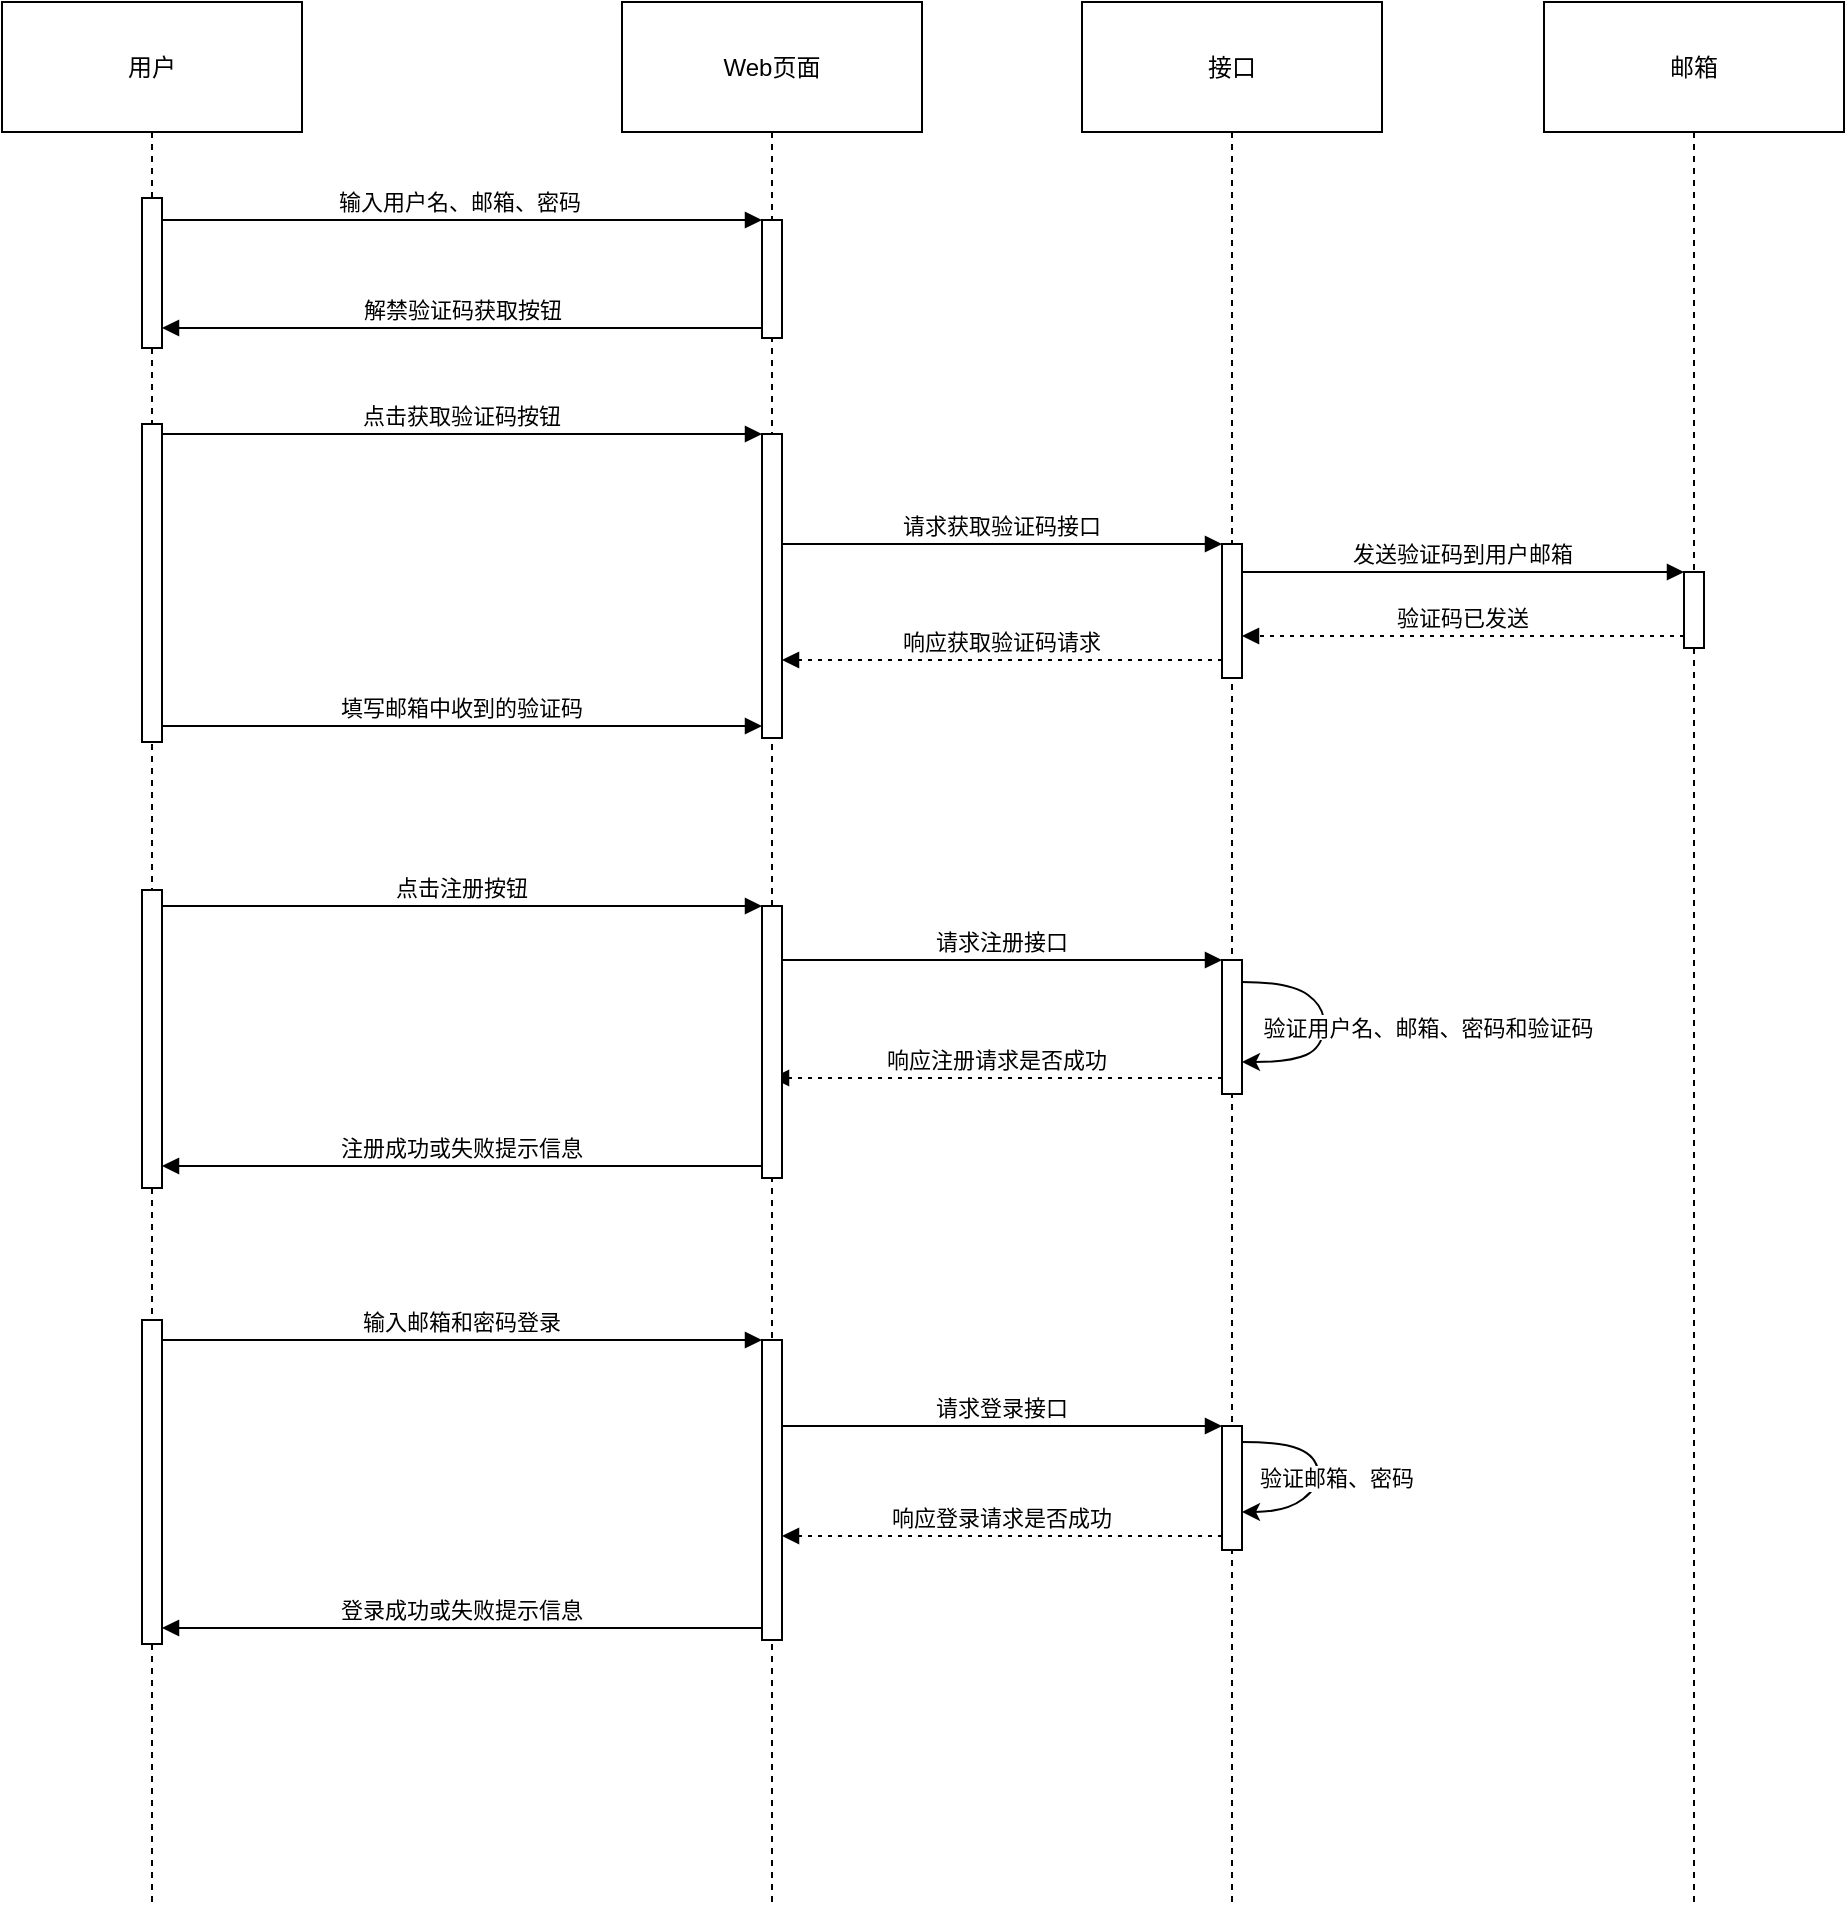 <mxfile version="21.1.8" type="github">
  <diagram name="第 1 页" id="jZNX5kpsP2SJUZDUzBKi">
    <mxGraphModel dx="794" dy="439" grid="0" gridSize="10" guides="1" tooltips="1" connect="1" arrows="1" fold="1" page="0" pageScale="1" pageWidth="827" pageHeight="1169" math="0" shadow="0">
      <root>
        <mxCell id="0" />
        <mxCell id="1" parent="0" />
        <mxCell id="2" value="用户" style="shape=umlLifeline;perimeter=lifelinePerimeter;whiteSpace=wrap;container=1;dropTarget=0;collapsible=0;recursiveResize=0;outlineConnect=0;portConstraint=eastwest;newEdgeStyle={&quot;edgeStyle&quot;:&quot;elbowEdgeStyle&quot;,&quot;elbow&quot;:&quot;vertical&quot;,&quot;curved&quot;:0,&quot;rounded&quot;:0};size=65;" parent="1" vertex="1">
          <mxGeometry width="150" height="950" as="geometry" />
        </mxCell>
        <mxCell id="ub4hBcnoPOrEJWTRBlQn-25" value="" style="html=1;points=[];perimeter=orthogonalPerimeter;outlineConnect=0;targetShapes=umlLifeline;portConstraint=eastwest;newEdgeStyle={&quot;edgeStyle&quot;:&quot;elbowEdgeStyle&quot;,&quot;elbow&quot;:&quot;vertical&quot;,&quot;curved&quot;:0,&quot;rounded&quot;:0};" vertex="1" parent="2">
          <mxGeometry x="70" y="98" width="10" height="75" as="geometry" />
        </mxCell>
        <mxCell id="ub4hBcnoPOrEJWTRBlQn-27" value="" style="html=1;points=[];perimeter=orthogonalPerimeter;outlineConnect=0;targetShapes=umlLifeline;portConstraint=eastwest;newEdgeStyle={&quot;edgeStyle&quot;:&quot;elbowEdgeStyle&quot;,&quot;elbow&quot;:&quot;vertical&quot;,&quot;curved&quot;:0,&quot;rounded&quot;:0};" vertex="1" parent="2">
          <mxGeometry x="70" y="211" width="10" height="159" as="geometry" />
        </mxCell>
        <mxCell id="ub4hBcnoPOrEJWTRBlQn-32" value="" style="html=1;points=[];perimeter=orthogonalPerimeter;outlineConnect=0;targetShapes=umlLifeline;portConstraint=eastwest;newEdgeStyle={&quot;edgeStyle&quot;:&quot;elbowEdgeStyle&quot;,&quot;elbow&quot;:&quot;vertical&quot;,&quot;curved&quot;:0,&quot;rounded&quot;:0};" vertex="1" parent="2">
          <mxGeometry x="70" y="444" width="10" height="149" as="geometry" />
        </mxCell>
        <mxCell id="ub4hBcnoPOrEJWTRBlQn-39" value="" style="html=1;points=[];perimeter=orthogonalPerimeter;outlineConnect=0;targetShapes=umlLifeline;portConstraint=eastwest;newEdgeStyle={&quot;edgeStyle&quot;:&quot;elbowEdgeStyle&quot;,&quot;elbow&quot;:&quot;vertical&quot;,&quot;curved&quot;:0,&quot;rounded&quot;:0};" vertex="1" parent="2">
          <mxGeometry x="70" y="659" width="10" height="162" as="geometry" />
        </mxCell>
        <mxCell id="3" value="Web页面" style="shape=umlLifeline;perimeter=lifelinePerimeter;whiteSpace=wrap;container=1;dropTarget=0;collapsible=0;recursiveResize=0;outlineConnect=0;portConstraint=eastwest;newEdgeStyle={&quot;edgeStyle&quot;:&quot;elbowEdgeStyle&quot;,&quot;elbow&quot;:&quot;vertical&quot;,&quot;curved&quot;:0,&quot;rounded&quot;:0};size=65;" parent="1" vertex="1">
          <mxGeometry x="310" width="150" height="950" as="geometry" />
        </mxCell>
        <mxCell id="ub4hBcnoPOrEJWTRBlQn-26" value="" style="html=1;points=[];perimeter=orthogonalPerimeter;outlineConnect=0;targetShapes=umlLifeline;portConstraint=eastwest;newEdgeStyle={&quot;edgeStyle&quot;:&quot;elbowEdgeStyle&quot;,&quot;elbow&quot;:&quot;vertical&quot;,&quot;curved&quot;:0,&quot;rounded&quot;:0};" vertex="1" parent="3">
          <mxGeometry x="70" y="109" width="10" height="59" as="geometry" />
        </mxCell>
        <mxCell id="ub4hBcnoPOrEJWTRBlQn-28" value="" style="html=1;points=[];perimeter=orthogonalPerimeter;outlineConnect=0;targetShapes=umlLifeline;portConstraint=eastwest;newEdgeStyle={&quot;edgeStyle&quot;:&quot;elbowEdgeStyle&quot;,&quot;elbow&quot;:&quot;vertical&quot;,&quot;curved&quot;:0,&quot;rounded&quot;:0};" vertex="1" parent="3">
          <mxGeometry x="70" y="216" width="10" height="152" as="geometry" />
        </mxCell>
        <mxCell id="ub4hBcnoPOrEJWTRBlQn-40" value="" style="html=1;points=[];perimeter=orthogonalPerimeter;outlineConnect=0;targetShapes=umlLifeline;portConstraint=eastwest;newEdgeStyle={&quot;edgeStyle&quot;:&quot;elbowEdgeStyle&quot;,&quot;elbow&quot;:&quot;vertical&quot;,&quot;curved&quot;:0,&quot;rounded&quot;:0};" vertex="1" parent="3">
          <mxGeometry x="70" y="669" width="10" height="150" as="geometry" />
        </mxCell>
        <mxCell id="4" value="接口" style="shape=umlLifeline;perimeter=lifelinePerimeter;whiteSpace=wrap;container=1;dropTarget=0;collapsible=0;recursiveResize=0;outlineConnect=0;portConstraint=eastwest;newEdgeStyle={&quot;edgeStyle&quot;:&quot;elbowEdgeStyle&quot;,&quot;elbow&quot;:&quot;vertical&quot;,&quot;curved&quot;:0,&quot;rounded&quot;:0};size=65;" parent="1" vertex="1">
          <mxGeometry x="540" width="150" height="950" as="geometry" />
        </mxCell>
        <mxCell id="ub4hBcnoPOrEJWTRBlQn-29" value="" style="html=1;points=[];perimeter=orthogonalPerimeter;outlineConnect=0;targetShapes=umlLifeline;portConstraint=eastwest;newEdgeStyle={&quot;edgeStyle&quot;:&quot;elbowEdgeStyle&quot;,&quot;elbow&quot;:&quot;vertical&quot;,&quot;curved&quot;:0,&quot;rounded&quot;:0};" vertex="1" parent="4">
          <mxGeometry x="70" y="271" width="10" height="67" as="geometry" />
        </mxCell>
        <mxCell id="ub4hBcnoPOrEJWTRBlQn-35" value="" style="html=1;points=[];perimeter=orthogonalPerimeter;outlineConnect=0;targetShapes=umlLifeline;portConstraint=eastwest;newEdgeStyle={&quot;edgeStyle&quot;:&quot;elbowEdgeStyle&quot;,&quot;elbow&quot;:&quot;vertical&quot;,&quot;curved&quot;:0,&quot;rounded&quot;:0};" vertex="1" parent="4">
          <mxGeometry x="70" y="479" width="10" height="67" as="geometry" />
        </mxCell>
        <mxCell id="18" value="验证用户名、邮箱、密码和验证码" style="curved=1;" parent="4" source="ub4hBcnoPOrEJWTRBlQn-35" target="ub4hBcnoPOrEJWTRBlQn-35" edge="1">
          <mxGeometry x="-0.061" y="52" relative="1" as="geometry">
            <Array as="points">
              <mxPoint x="104" y="490" />
              <mxPoint x="122" y="503" />
              <mxPoint x="120" y="523" />
              <mxPoint x="104" y="530" />
            </Array>
            <mxPoint as="offset" />
          </mxGeometry>
        </mxCell>
        <mxCell id="ub4hBcnoPOrEJWTRBlQn-41" value="" style="html=1;points=[];perimeter=orthogonalPerimeter;outlineConnect=0;targetShapes=umlLifeline;portConstraint=eastwest;newEdgeStyle={&quot;edgeStyle&quot;:&quot;elbowEdgeStyle&quot;,&quot;elbow&quot;:&quot;vertical&quot;,&quot;curved&quot;:0,&quot;rounded&quot;:0};" vertex="1" parent="4">
          <mxGeometry x="70" y="712" width="10" height="62" as="geometry" />
        </mxCell>
        <mxCell id="ub4hBcnoPOrEJWTRBlQn-38" value="" style="curved=1;" edge="1" parent="4" source="ub4hBcnoPOrEJWTRBlQn-41" target="ub4hBcnoPOrEJWTRBlQn-41">
          <mxGeometry x="0.09" y="56" relative="1" as="geometry">
            <Array as="points">
              <mxPoint x="100" y="720" />
              <mxPoint x="117" y="727" />
              <mxPoint x="119" y="742" />
              <mxPoint x="102" y="755" />
            </Array>
            <mxPoint x="90" y="500" as="sourcePoint" />
            <mxPoint x="90" y="540" as="targetPoint" />
            <mxPoint x="22" y="-49" as="offset" />
          </mxGeometry>
        </mxCell>
        <mxCell id="ub4hBcnoPOrEJWTRBlQn-42" value="验证邮箱、密码" style="edgeLabel;html=1;align=center;verticalAlign=middle;resizable=0;points=[];" vertex="1" connectable="0" parent="ub4hBcnoPOrEJWTRBlQn-38">
          <mxGeometry x="0.022" y="-1" relative="1" as="geometry">
            <mxPoint x="9" as="offset" />
          </mxGeometry>
        </mxCell>
        <mxCell id="5" value="邮箱" style="shape=umlLifeline;perimeter=lifelinePerimeter;whiteSpace=wrap;container=1;dropTarget=0;collapsible=0;recursiveResize=0;outlineConnect=0;portConstraint=eastwest;newEdgeStyle={&quot;edgeStyle&quot;:&quot;elbowEdgeStyle&quot;,&quot;elbow&quot;:&quot;vertical&quot;,&quot;curved&quot;:0,&quot;rounded&quot;:0};size=65;" parent="1" vertex="1">
          <mxGeometry x="771" width="150" height="950" as="geometry" />
        </mxCell>
        <mxCell id="ub4hBcnoPOrEJWTRBlQn-30" value="" style="html=1;points=[];perimeter=orthogonalPerimeter;outlineConnect=0;targetShapes=umlLifeline;portConstraint=eastwest;newEdgeStyle={&quot;edgeStyle&quot;:&quot;elbowEdgeStyle&quot;,&quot;elbow&quot;:&quot;vertical&quot;,&quot;curved&quot;:0,&quot;rounded&quot;:0};" vertex="1" parent="5">
          <mxGeometry x="70" y="285" width="10" height="38" as="geometry" />
        </mxCell>
        <mxCell id="6" value="输入用户名、邮箱、密码" style="verticalAlign=bottom;endArrow=block;edgeStyle=elbowEdgeStyle;elbow=vertical;curved=0;rounded=0;" parent="1" target="ub4hBcnoPOrEJWTRBlQn-26" edge="1">
          <mxGeometry relative="1" as="geometry">
            <Array as="points">
              <mxPoint x="240" y="109" />
            </Array>
            <mxPoint x="80" y="107" as="sourcePoint" />
          </mxGeometry>
        </mxCell>
        <mxCell id="7" value="解禁验证码获取按钮" style="verticalAlign=bottom;endArrow=block;edgeStyle=elbowEdgeStyle;elbow=vertical;curved=0;rounded=0;" parent="1" target="ub4hBcnoPOrEJWTRBlQn-25" edge="1">
          <mxGeometry relative="1" as="geometry">
            <Array as="points">
              <mxPoint x="240" y="163" />
            </Array>
            <mxPoint x="380" y="162" as="sourcePoint" />
            <mxPoint x="81" y="163" as="targetPoint" />
          </mxGeometry>
        </mxCell>
        <mxCell id="8" value="点击获取验证码按钮" style="verticalAlign=bottom;endArrow=block;edgeStyle=elbowEdgeStyle;elbow=vertical;curved=0;rounded=0;" parent="1" target="ub4hBcnoPOrEJWTRBlQn-28" edge="1">
          <mxGeometry relative="1" as="geometry">
            <Array as="points" />
            <mxPoint x="80" y="216" as="sourcePoint" />
          </mxGeometry>
        </mxCell>
        <mxCell id="9" value="请求获取验证码接口" style="verticalAlign=bottom;endArrow=block;edgeStyle=elbowEdgeStyle;elbow=vertical;curved=0;rounded=0;" parent="1" source="ub4hBcnoPOrEJWTRBlQn-28" target="ub4hBcnoPOrEJWTRBlQn-29" edge="1">
          <mxGeometry relative="1" as="geometry">
            <Array as="points">
              <mxPoint x="510" y="271" />
            </Array>
          </mxGeometry>
        </mxCell>
        <mxCell id="10" value="发送验证码到用户邮箱" style="verticalAlign=bottom;endArrow=block;edgeStyle=elbowEdgeStyle;elbow=vertical;curved=0;rounded=0;" parent="1" source="ub4hBcnoPOrEJWTRBlQn-29" target="ub4hBcnoPOrEJWTRBlQn-30" edge="1">
          <mxGeometry relative="1" as="geometry">
            <Array as="points">
              <mxPoint x="749" y="285" />
              <mxPoint x="741" y="325" />
            </Array>
          </mxGeometry>
        </mxCell>
        <mxCell id="11" value="验证码已发送" style="verticalAlign=bottom;endArrow=block;edgeStyle=elbowEdgeStyle;elbow=vertical;curved=0;rounded=0;dashed=1;dashPattern=2 3;" parent="1" source="ub4hBcnoPOrEJWTRBlQn-30" target="ub4hBcnoPOrEJWTRBlQn-29" edge="1">
          <mxGeometry relative="1" as="geometry">
            <Array as="points">
              <mxPoint x="766" y="317" />
              <mxPoint x="741" y="379" />
            </Array>
          </mxGeometry>
        </mxCell>
        <mxCell id="12" value="响应获取验证码请求" style="verticalAlign=bottom;endArrow=block;edgeStyle=elbowEdgeStyle;elbow=vertical;curved=0;rounded=0;dashed=1;dashPattern=2 3;" parent="1" source="ub4hBcnoPOrEJWTRBlQn-29" target="ub4hBcnoPOrEJWTRBlQn-28" edge="1">
          <mxGeometry relative="1" as="geometry">
            <Array as="points">
              <mxPoint x="500" y="329" />
              <mxPoint x="510" y="433" />
            </Array>
          </mxGeometry>
        </mxCell>
        <mxCell id="14" value="填写邮箱中收到的验证码" style="verticalAlign=bottom;endArrow=block;edgeStyle=elbowEdgeStyle;elbow=vertical;curved=0;rounded=0;" parent="1" source="ub4hBcnoPOrEJWTRBlQn-27" target="ub4hBcnoPOrEJWTRBlQn-28" edge="1">
          <mxGeometry relative="1" as="geometry">
            <Array as="points">
              <mxPoint x="299" y="362" />
              <mxPoint x="240" y="541" />
            </Array>
          </mxGeometry>
        </mxCell>
        <mxCell id="16" value="点击注册按钮" style="verticalAlign=bottom;endArrow=block;edgeStyle=elbowEdgeStyle;elbow=vertical;curved=0;rounded=0;" parent="1" source="ub4hBcnoPOrEJWTRBlQn-32" target="ub4hBcnoPOrEJWTRBlQn-33" edge="1">
          <mxGeometry relative="1" as="geometry">
            <Array as="points">
              <mxPoint x="303" y="452" />
              <mxPoint x="240" y="649" />
            </Array>
          </mxGeometry>
        </mxCell>
        <mxCell id="17" value="请求注册接口" style="verticalAlign=bottom;endArrow=block;edgeStyle=elbowEdgeStyle;elbow=vertical;curved=0;rounded=0;" parent="1" source="ub4hBcnoPOrEJWTRBlQn-33" target="ub4hBcnoPOrEJWTRBlQn-35" edge="1">
          <mxGeometry relative="1" as="geometry">
            <Array as="points">
              <mxPoint x="536" y="479" />
              <mxPoint x="510" y="703" />
            </Array>
          </mxGeometry>
        </mxCell>
        <mxCell id="19" value="响应注册请求是否成功" style="verticalAlign=bottom;endArrow=block;edgeStyle=elbowEdgeStyle;elbow=vertical;curved=0;rounded=0;dashed=1;dashPattern=2 3;" parent="1" source="ub4hBcnoPOrEJWTRBlQn-35" target="3" edge="1">
          <mxGeometry relative="1" as="geometry">
            <Array as="points">
              <mxPoint x="525" y="538" />
              <mxPoint x="510" y="841" />
            </Array>
          </mxGeometry>
        </mxCell>
        <mxCell id="20" value="注册成功或失败提示信息" style="verticalAlign=bottom;endArrow=block;edgeStyle=elbowEdgeStyle;elbow=vertical;curved=0;rounded=0;" parent="1" source="ub4hBcnoPOrEJWTRBlQn-33" target="ub4hBcnoPOrEJWTRBlQn-32" edge="1">
          <mxGeometry relative="1" as="geometry">
            <Array as="points">
              <mxPoint x="157" y="582" />
              <mxPoint x="320" y="580" />
              <mxPoint x="321" y="573" />
              <mxPoint x="326" y="566" />
              <mxPoint x="240" y="895" />
            </Array>
            <mxPoint x="361" y="650" as="sourcePoint" />
          </mxGeometry>
        </mxCell>
        <mxCell id="21" value="输入邮箱和密码登录" style="verticalAlign=bottom;endArrow=block;edgeStyle=elbowEdgeStyle;elbow=vertical;curved=0;rounded=0;" parent="1" source="ub4hBcnoPOrEJWTRBlQn-39" target="ub4hBcnoPOrEJWTRBlQn-40" edge="1">
          <mxGeometry relative="1" as="geometry">
            <Array as="points">
              <mxPoint x="294" y="669" />
              <mxPoint x="240" y="949" />
            </Array>
          </mxGeometry>
        </mxCell>
        <mxCell id="22" value="请求登录接口" style="verticalAlign=bottom;endArrow=block;edgeStyle=elbowEdgeStyle;elbow=vertical;curved=0;rounded=0;" parent="1" source="ub4hBcnoPOrEJWTRBlQn-40" target="ub4hBcnoPOrEJWTRBlQn-41" edge="1">
          <mxGeometry relative="1" as="geometry">
            <Array as="points">
              <mxPoint x="530" y="712" />
              <mxPoint x="524" y="877" />
              <mxPoint x="510" y="1003" />
            </Array>
          </mxGeometry>
        </mxCell>
        <mxCell id="24" value="响应登录请求是否成功" style="verticalAlign=bottom;endArrow=block;edgeStyle=elbowEdgeStyle;elbow=vertical;curved=0;rounded=0;dashed=1;dashPattern=2 3;" parent="1" source="ub4hBcnoPOrEJWTRBlQn-41" target="ub4hBcnoPOrEJWTRBlQn-40" edge="1">
          <mxGeometry relative="1" as="geometry">
            <Array as="points">
              <mxPoint x="532" y="767" />
              <mxPoint x="510" y="1141" />
            </Array>
          </mxGeometry>
        </mxCell>
        <mxCell id="25" value="登录成功或失败提示信息" style="verticalAlign=bottom;endArrow=block;edgeStyle=elbowEdgeStyle;elbow=vertical;curved=0;rounded=0;" parent="1" source="ub4hBcnoPOrEJWTRBlQn-40" target="ub4hBcnoPOrEJWTRBlQn-39" edge="1">
          <mxGeometry relative="1" as="geometry">
            <Array as="points">
              <mxPoint x="283" y="813" />
              <mxPoint x="240" y="1195" />
            </Array>
          </mxGeometry>
        </mxCell>
        <mxCell id="ub4hBcnoPOrEJWTRBlQn-34" value="" style="verticalAlign=bottom;endArrow=block;edgeStyle=elbowEdgeStyle;elbow=vertical;curved=0;rounded=0;" edge="1" parent="1" source="3" target="ub4hBcnoPOrEJWTRBlQn-33">
          <mxGeometry relative="1" as="geometry">
            <Array as="points" />
            <mxPoint x="385" y="479" as="sourcePoint" />
            <mxPoint x="615" y="479" as="targetPoint" />
          </mxGeometry>
        </mxCell>
        <mxCell id="ub4hBcnoPOrEJWTRBlQn-33" value="" style="html=1;points=[];perimeter=orthogonalPerimeter;outlineConnect=0;targetShapes=umlLifeline;portConstraint=eastwest;newEdgeStyle={&quot;edgeStyle&quot;:&quot;elbowEdgeStyle&quot;,&quot;elbow&quot;:&quot;vertical&quot;,&quot;curved&quot;:0,&quot;rounded&quot;:0};" vertex="1" parent="1">
          <mxGeometry x="380" y="452" width="10" height="136" as="geometry" />
        </mxCell>
      </root>
    </mxGraphModel>
  </diagram>
</mxfile>
